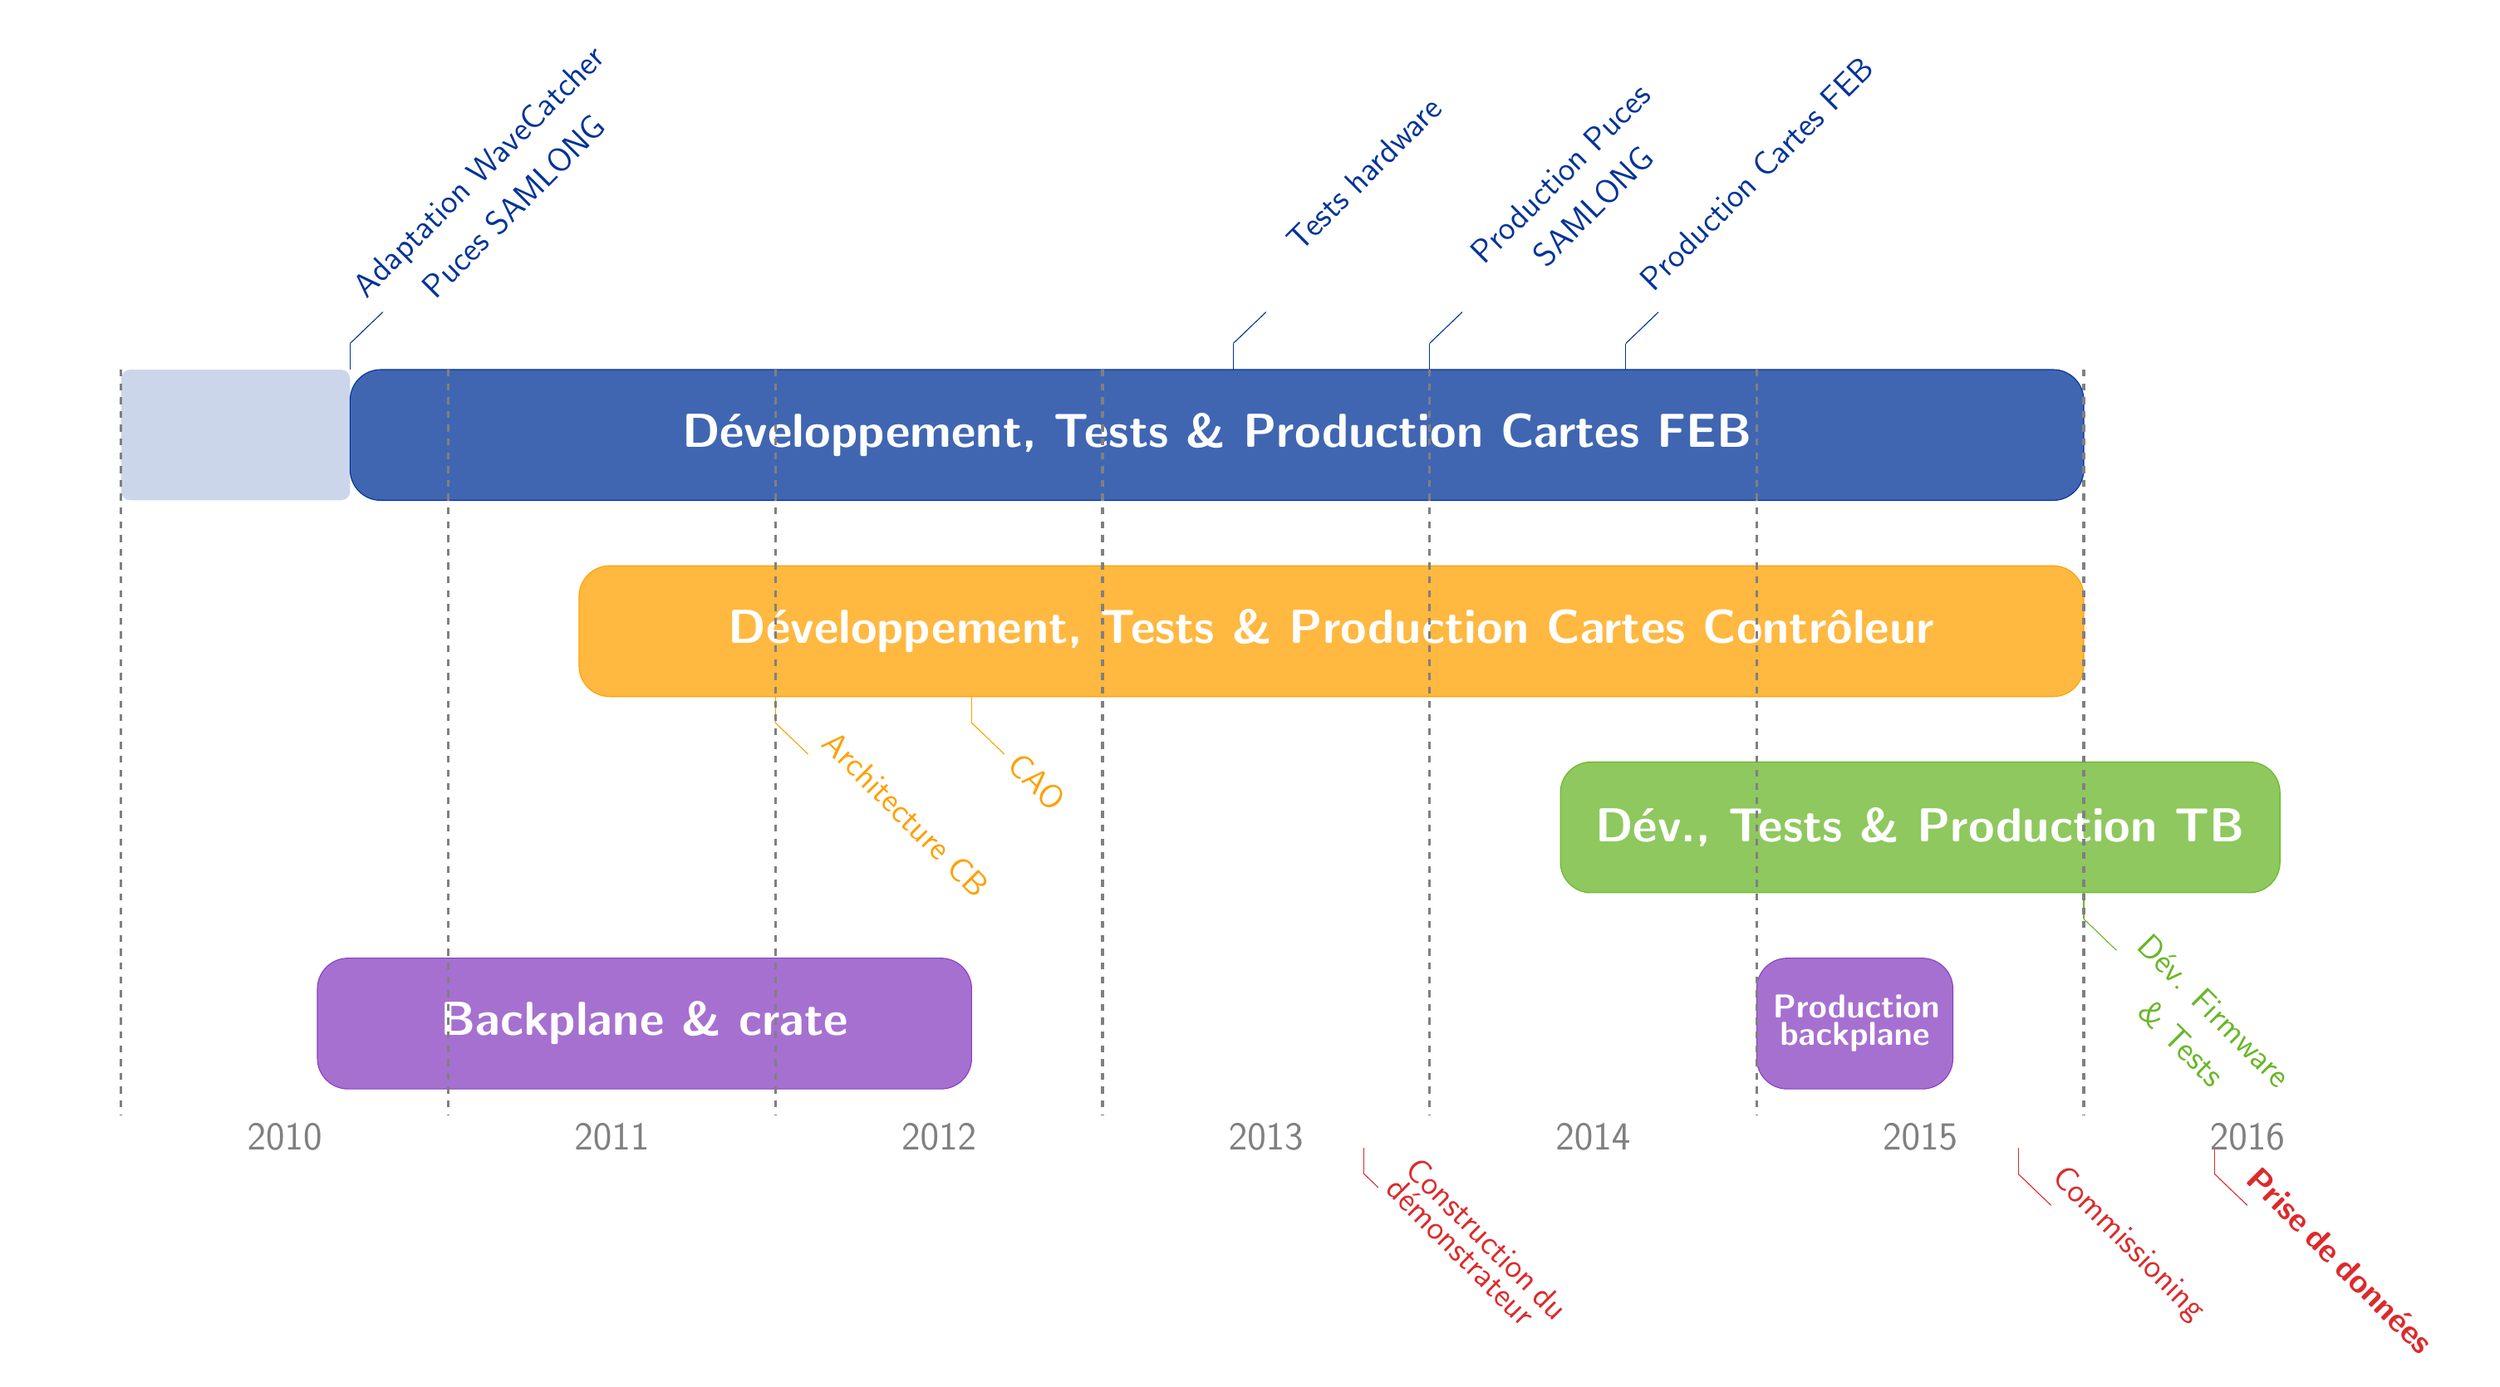 
\begin{tikzpicture}[y=-1cm, rounded corners]
  \clip (-1.5cm,1.5cm) rectangle (36cm,-19cm);
  \sf
  \definecolor{blue}{RGB}{0,51,153}
  \definecolor{green}{RGB}{105,182,40}
  \definecolor{red}{RGB}{221,42,43}
  \definecolor{orange}{RGB}{255,160,0}
  \definecolor{violet}{RGB}{136,64,192}

  \tikzstyle{year} = [color=gray, dashed, very thick]
  \tikzstyle{feb}  = [blue, fill=blue!75, rounded corners=3ex, text=white]
  \tikzstyle{data} = [red, opacity=0.6]
  \tikzstyle{tb}   = [green, fill=green!75, rounded corners=3ex, text=white]
  \tikzstyle{cb}   = [orange, fill=orange!75, rounded corners=3ex, text=white]
  \tikzstyle{back} = [violet, fill=violet!75, rounded corners=3ex, text=white]

  %% FEB
  \fill[blue, opacity=0.2] (0.0,3.8) rectangle (3.5, 5.8);
  \draw[feb] (3.5,3.8) rectangle (30, 5.8) node[pos=.5] {\huge\textbf{Développement, Tests \& Production Cartes FEB}};
  \begin{scope}[xshift=3.5cm, yshift=4.2cm]
    \draw[feb] (0,7.6) -- (0,8.0);
    \draw[feb] (0,7.6) -- (0.5,7.12);
    \begin{scope}[yshift=-5cm, xshift=2cm]
      \path (0.0,0.0) node[text=blue, fill=white, rotate=45] {\Large Adaptation WaveCatcher};
      \path (0.5,0.5) node[text=blue, fill=white, rotate=45] {\Large Puces SAMLONG};
    \end{scope}
  \end{scope}
  \begin{scope}[xshift=17cm, yshift=4.2cm]
    \draw[feb] (0,7.6) -- (0,8.0);
    \draw[feb] (0,7.6) -- (0.5,7.12);
    \begin{scope}[yshift=-5cm, xshift=2cm]
      \path (0.0,0.0) node[text=blue, fill=white, rotate=45] {\Large Tests hardware};
      \path (0.5,0.5) node[text=blue, fill=white, rotate=45] {\Large};
    \end{scope}
  \end{scope}
  \begin{scope}[xshift=20cm, yshift=4.2cm]
    \draw[feb] (0,7.6) -- (0,8.0);
    \draw[feb] (0,7.6) -- (0.5,7.12);
    \begin{scope}[yshift=-5cm, xshift=2cm]
      \path (0.0,0.0) node[text=blue, fill=white, rotate=45] {\Large Production Puces};
      \path (0.5,0.5) node[text=blue, fill=white, rotate=45] {\Large SAMLONG};
    \end{scope}
  \end{scope}
  \begin{scope}[xshift=23cm, yshift=4.2cm]
    \draw[feb] (0,7.6) -- (0,8.0);
    \draw[feb] (0,7.6) -- (0.5,7.12);
    \begin{scope}[yshift=-5cm, xshift=2cm]
      \path (0.0,0.0) node[text=blue, fill=white, rotate=45] {\Large Production Cartes FEB};
    \end{scope}
  \end{scope}

  %% CB
  \begin{scope}[yshift=-3cm]
    \draw[cb] (7.0,3.8) rectangle (30, 5.8) node[pos=.5] {\huge\textbf{Développement, Tests \& Production Cartes Contrôleur}};
    \begin{scope}[xshift=10cm, yshift=1.4cm]
      \draw[cb] (0,7.6) -- (0,7.2);
      \draw[cb] (0,7.6) -- (0.5,8.08);
      \begin{scope}[yshift=-9cm, xshift=2cm]
        \path (0.0,0.0) node[text=orange, fill=white, rotate=-45] {\Large Architecture CB};
      \end{scope}
    \end{scope}
    \begin{scope}[xshift=13cm, yshift=1.4cm]
      \draw[cb] (0,7.6) -- (0,7.2);
      \draw[cb] (0,7.6) -- (0.5,8.08);
      \begin{scope}[yshift=-8.5cm, xshift=1.cm]
        \path (0.0,0.0) node[text=orange, fill=white, rotate=-45] {\Large CAO};
      \end{scope}
    \end{scope}
    %% \begin{scope}[xshift=21cm, yshift=1.4cm]
    %%   \draw[cb] (0,7.6) -- (0,7.2);
    %%   \draw[cb] (0,7.6) -- (0.5,8.08);
    %%   \begin{scope}[yshift=-9cm, xshift=2cm]
    %%     \path (0.0,0.0) node[text=orange, fill=white, rotate=-45] {\Large Dév. Firmware};
    %%     \path (-0.5,0.5) node[text=orange, fill=white, rotate=-45] {\Large \& Tests};
    %%   \end{scope}
    %% \end{scope}
    %% \begin{scope}[xshift=27cm, yshift=1.4cm]
    %%   \draw[cb] (0,7.6) -- (0,7.2);
    %%   \draw[cb] (0,7.6) -- (0.5,8.08);
    %%   \begin{scope}[yshift=-9.2cm, xshift=2.5cm]
    %%     \path (0.0,0.0) node[text=orange, fill=white, rotate=-45] {\Large Production Cartes CB};
    %%   \end{scope}
    %% \end{scope}
  \end{scope}

  %% TB
  \begin{scope}[yshift=-6cm]
    \draw[tb] (22.0,3.8) rectangle (33, 5.8) node[pos=.5] {\huge\textbf{Dév., Tests \& Production TB}};
    %% \begin{scope}[xshift=25cm, yshift=1.4cm]
    %%   \draw[tb] (0,7.6) -- (0,7.2);
    %%   \draw[tb] (0,7.6) -- (0.5,8.08);
    %%   \begin{scope}[yshift=-9cm, xshift=2cm]
    %%     \path (0.0,0.0) node[text=green, fill=white, rotate=-45] {\Large Architecture TB};
    %%   \end{scope}
    %% \end{scope}
    %% \begin{scope}[xshift=27cm, yshift=1.4cm]
    %%   \draw[tb] (0,7.6) -- (0,7.2);
    %%   \draw[tb] (0,7.6) -- (0.5,8.08);
    %%   \begin{scope}[yshift=-8.5cm, xshift=1cm]
    %%     \path (0.0,0.0) node[text=green, fill=white, rotate=-45] {\Large CAO};
    %%   \end{scope}
    %% \end{scope}
    \begin{scope}[xshift=30cm, yshift=1.4cm]
      \draw[tb] (0,7.6) -- (0,7.2);
      \draw[tb] (0,7.6) -- (0.5,8.08);
      \begin{scope}[yshift=-9cm, xshift=2cm]
        \path (0.0,0.0) node[text=green, fill=white, rotate=-45] {\Large Dév. Firmware};
        \path (-0.5,0.5) node[text=green, fill=white, rotate=-45] {\Large \& Tests};
      \end{scope}
    \end{scope}
  \end{scope}

  %% Backplane & intégration
  \begin{scope}[yshift=-9cm]
    \draw[back] (3,3.8) rectangle (13, 5.8) node[pos=.5] {\huge\textbf{Backplane \& crate}};
    \draw[back] (25,3.8) rectangle (28, 5.8) node[pos=.5, text width=2.5cm, align=center] {\Large\textbf{Production backplane}};
  \end{scope}

  \begin{scope}[xshift=19cm, yshift=-8.5cm]
    \draw[red] (0,7.6) -- (0,7.2);
    \draw[red] (0,7.6) -- (0.5,8.08);
    \begin{scope}[yshift=-9cm, xshift=2cm]
      \path (0.0,0.0) node[text=red, fill=white, rotate=-45, text width=4cm] {\Large Construction du démonstrateur};
    \end{scope}
  \end{scope}

  \begin{scope}[xshift=29cm, yshift=-8.5cm]
    \draw[red] (0,7.6) -- (0,7.2);
    \draw[red] (0,7.6) -- (0.5,8.08);
    \begin{scope}[yshift=-9cm, xshift=2cm]
      \path (0.0,0.0) node[text=red, fill=white, rotate=-45, text width=4cm] {\Large Commissioning};
    \end{scope}
  \end{scope}

  \begin{scope}[xshift=32cm, yshift=-8.5cm]
    \draw[red] (0,7.6) -- (0,7.2);
    \draw[red] (0,7.6) -- (0.5,8.08);
    \begin{scope}[yshift=-9cm, xshift=2cm]
      \path (0.0,0.0) node[text=red, fill=white, rotate=-45, text width=4cm] {\Large\textbf{Prise de données}};
    \end{scope}
  \end{scope}

  %% \fill[green, opacity=0.6, xshift=20cm] (8.89,7.62) rectangle (11.5,11.43) node[pos=0.5,fill=white,yshift=2.8cm] {\huge\emph{commissioning}};
  %% \fill[red, opacity=0.6, xshift=15cm] (25.4,6.35) -- (27.94,9.525) -- (25.4,12.7) -- (25.4,6.35) -- cycle;
  %% \fill[red, opacity=0.6, xshift=20cm] (11.5,7.62) rectangle (20.4,11.43) node[pos=0.5,text=white, opacity=1] {\Huge\textbf{Prise de données}};
  %% \fill[blue, opacity=0.6, xshift=20cm] (3,7.62) rectangle (8.89,11.43) node[pos=0.5, text=white, text width=5cm,align=center,opacity=1] {\huge Construction du démonstrateur};

  \draw[year] (0.00,3.8) -- (0.00,15.2) node[below, xshift=2.5cm] {\LARGE 2010};
  \draw[year,xshift=5.0cm]  (0.00,3.8) -- (0.00,15.2)  node[below, xshift=2.5cm] {\LARGE 2011};
  \draw[year,xshift=10.0cm] (0.00,3.8) -- (0.00,15.2) node[below, xshift=2.5cm] {\LARGE 2012};
  \draw[year,xshift=15.0cm] (0.00,3.8) -- (0.00,15.2) node[below, xshift=2.5cm] {\LARGE 2013};
  \draw[year,xshift=20.0cm] (0.00,3.8) -- (0.00,15.2) node[below, xshift=2.5cm] {\LARGE 2014};
  \draw[year,xshift=25.0cm] (0.00,3.8) -- (0.00,15.2) node[below, xshift=2.5cm] {\LARGE 2015};
  \draw[year,xshift=30.0cm] (0.00,3.8) -- (0.00,15.2) node[below, xshift=2.5cm] {\LARGE 2016};
  %% \draw[year,xshift=35.0cm] (0.00,3.8) -- (0.00,15.2) node[below, xshift=2.5cm] {\LARGE 2017};

\end{tikzpicture}%

%% Configure (x)emacs for this file ...
%% Local Variables:
%% mode: latex
%% End:
